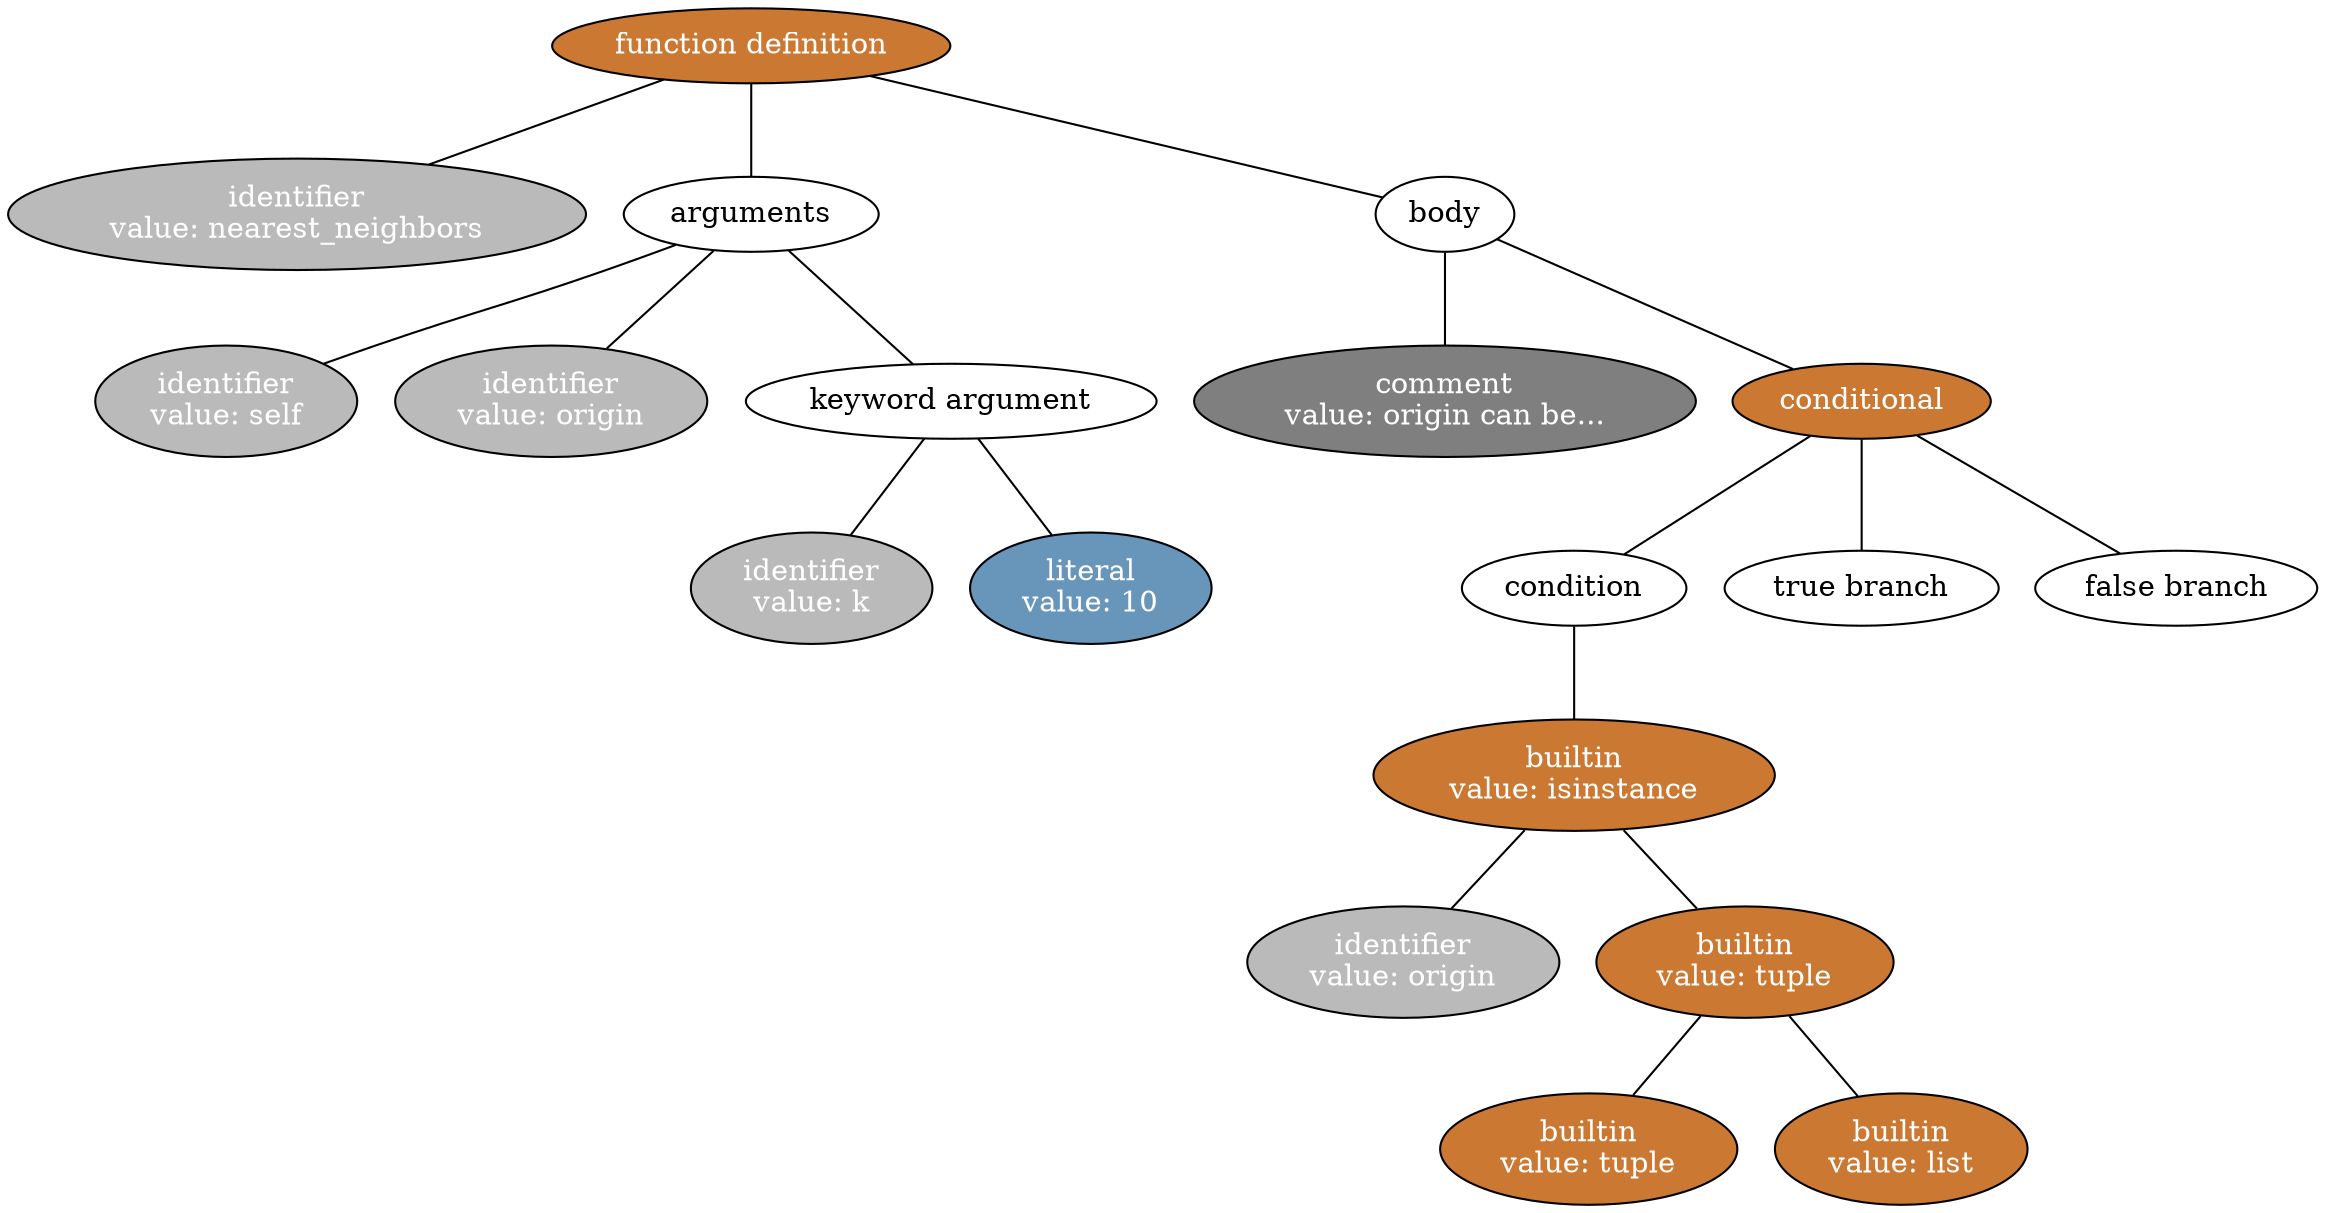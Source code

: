 graph AST {
  def -- function_name;
  def -- arguments;
  def -- body;
  arguments -- arg1;
  arguments -- arg2;
  arguments -- arg3;
  arg3 -- expr31;
  arg3 -- expr32;
  body -- comment;
  body -- if;
  if -- condition;
  if -- true_branch;
  if -- false_branch;
  condition -- isinstance;
  isinstance -- ii1;
  isinstance -- ii2;
  ii2 -- ii21;
  ii2 -- ii22;
  def [label="function definition", style=filled, fillcolor="#cb7832", fontcolor="white"];
  function_name [label="identifier\nvalue: nearest_neighbors", style=filled, fillcolor="#bababa", fontcolor="white"];
  arg1 [label="identifier\nvalue: self", style=filled, fillcolor="#bababa", fontcolor="white"];
  arg2 [label="identifier\nvalue: origin", style=filled, fillcolor="#bababa", fontcolor="white"];
  arg3 [label="keyword argument"];
  expr31 [label="identifier\nvalue: k", style=filled, fillcolor="#bababa", fontcolor="white"];
  expr32 [label="literal\nvalue: 10", style=filled, fillcolor="#6896ba", fontcolor="white"];
  comment [label="comment\nvalue: origin can be...", style=filled, fillcolor="#7f7f7f", fontcolor="white"];
  if [label="conditional", style=filled, fillcolor="#cb7832", fontcolor="white"];
  condition [label="condition"];
  true_branch [label="true branch"];
  false_branch [label="false branch"];
  isinstance [label="builtin\nvalue: isinstance", style=filled, fillcolor="#cb7832", fontcolor="white"];
  ii1 [label="identifier\nvalue: origin", style=filled, fillcolor="#bababa", fontcolor="white"];
  ii2 [label="builtin\nvalue: tuple", style=filled, fillcolor="#cb7832", fontcolor="white"];
  ii21 [label="builtin\nvalue: tuple", style=filled, fillcolor="#cb7832", fontcolor="white"];
  ii22 [label="builtin\nvalue: list", style=filled, fillcolor="#cb7832", fontcolor="white"];
}
